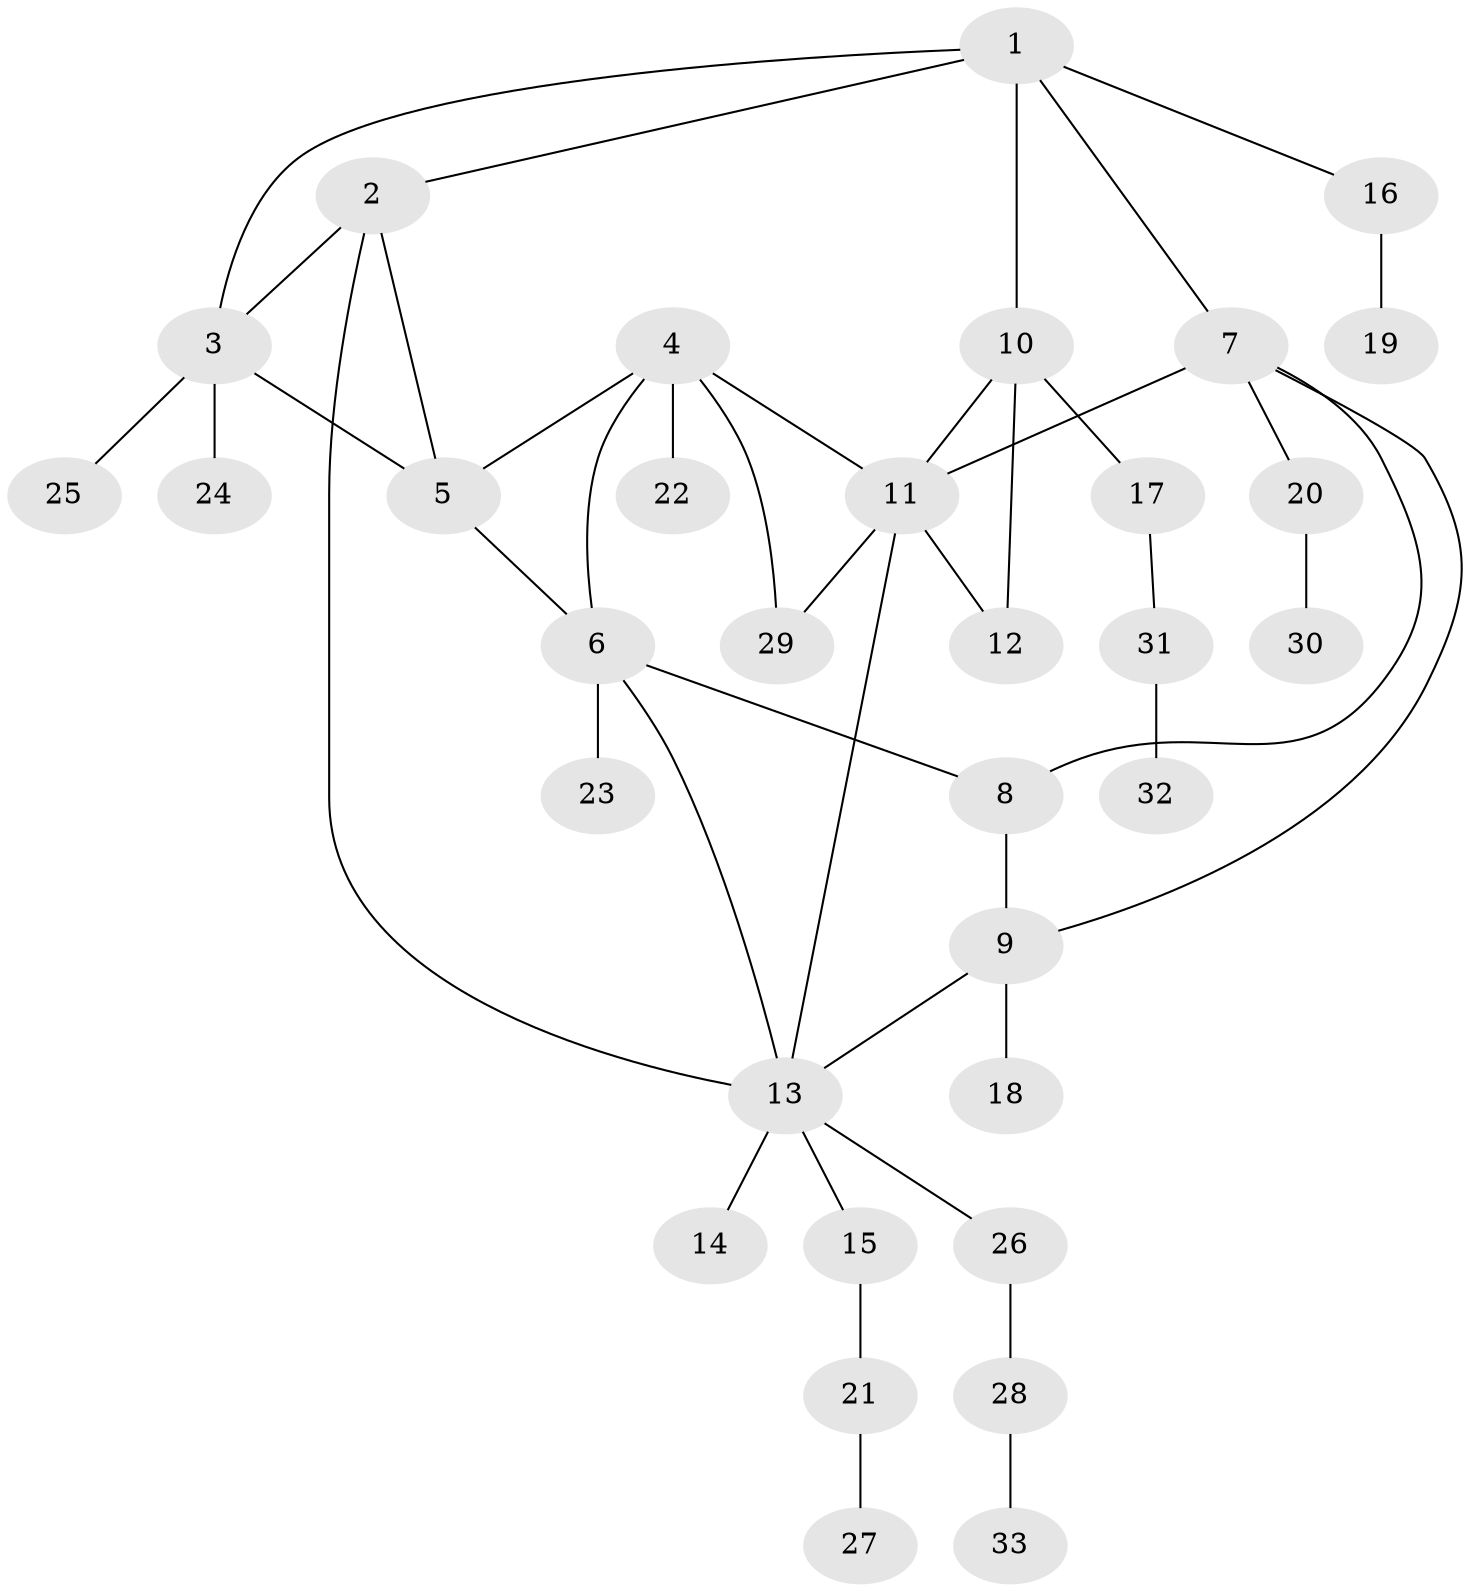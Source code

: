 // original degree distribution, {6: 0.06153846153846154, 4: 0.06153846153846154, 7: 0.046153846153846156, 5: 0.03076923076923077, 8: 0.015384615384615385, 3: 0.12307692307692308, 1: 0.5384615384615384, 2: 0.12307692307692308}
// Generated by graph-tools (version 1.1) at 2025/37/03/09/25 02:37:45]
// undirected, 33 vertices, 44 edges
graph export_dot {
graph [start="1"]
  node [color=gray90,style=filled];
  1;
  2;
  3;
  4;
  5;
  6;
  7;
  8;
  9;
  10;
  11;
  12;
  13;
  14;
  15;
  16;
  17;
  18;
  19;
  20;
  21;
  22;
  23;
  24;
  25;
  26;
  27;
  28;
  29;
  30;
  31;
  32;
  33;
  1 -- 2 [weight=1.0];
  1 -- 3 [weight=1.0];
  1 -- 7 [weight=1.0];
  1 -- 10 [weight=1.0];
  1 -- 16 [weight=1.0];
  2 -- 3 [weight=1.0];
  2 -- 5 [weight=1.0];
  2 -- 13 [weight=1.0];
  3 -- 5 [weight=1.0];
  3 -- 24 [weight=1.0];
  3 -- 25 [weight=2.0];
  4 -- 5 [weight=1.0];
  4 -- 6 [weight=1.0];
  4 -- 11 [weight=1.0];
  4 -- 22 [weight=1.0];
  4 -- 29 [weight=1.0];
  5 -- 6 [weight=1.0];
  6 -- 8 [weight=1.0];
  6 -- 13 [weight=1.0];
  6 -- 23 [weight=3.0];
  7 -- 8 [weight=1.0];
  7 -- 9 [weight=1.0];
  7 -- 11 [weight=1.0];
  7 -- 20 [weight=1.0];
  8 -- 9 [weight=2.0];
  9 -- 13 [weight=1.0];
  9 -- 18 [weight=1.0];
  10 -- 11 [weight=1.0];
  10 -- 12 [weight=5.0];
  10 -- 17 [weight=1.0];
  11 -- 12 [weight=1.0];
  11 -- 13 [weight=1.0];
  11 -- 29 [weight=1.0];
  13 -- 14 [weight=2.0];
  13 -- 15 [weight=1.0];
  13 -- 26 [weight=1.0];
  15 -- 21 [weight=1.0];
  16 -- 19 [weight=3.0];
  17 -- 31 [weight=1.0];
  20 -- 30 [weight=1.0];
  21 -- 27 [weight=1.0];
  26 -- 28 [weight=1.0];
  28 -- 33 [weight=1.0];
  31 -- 32 [weight=1.0];
}
